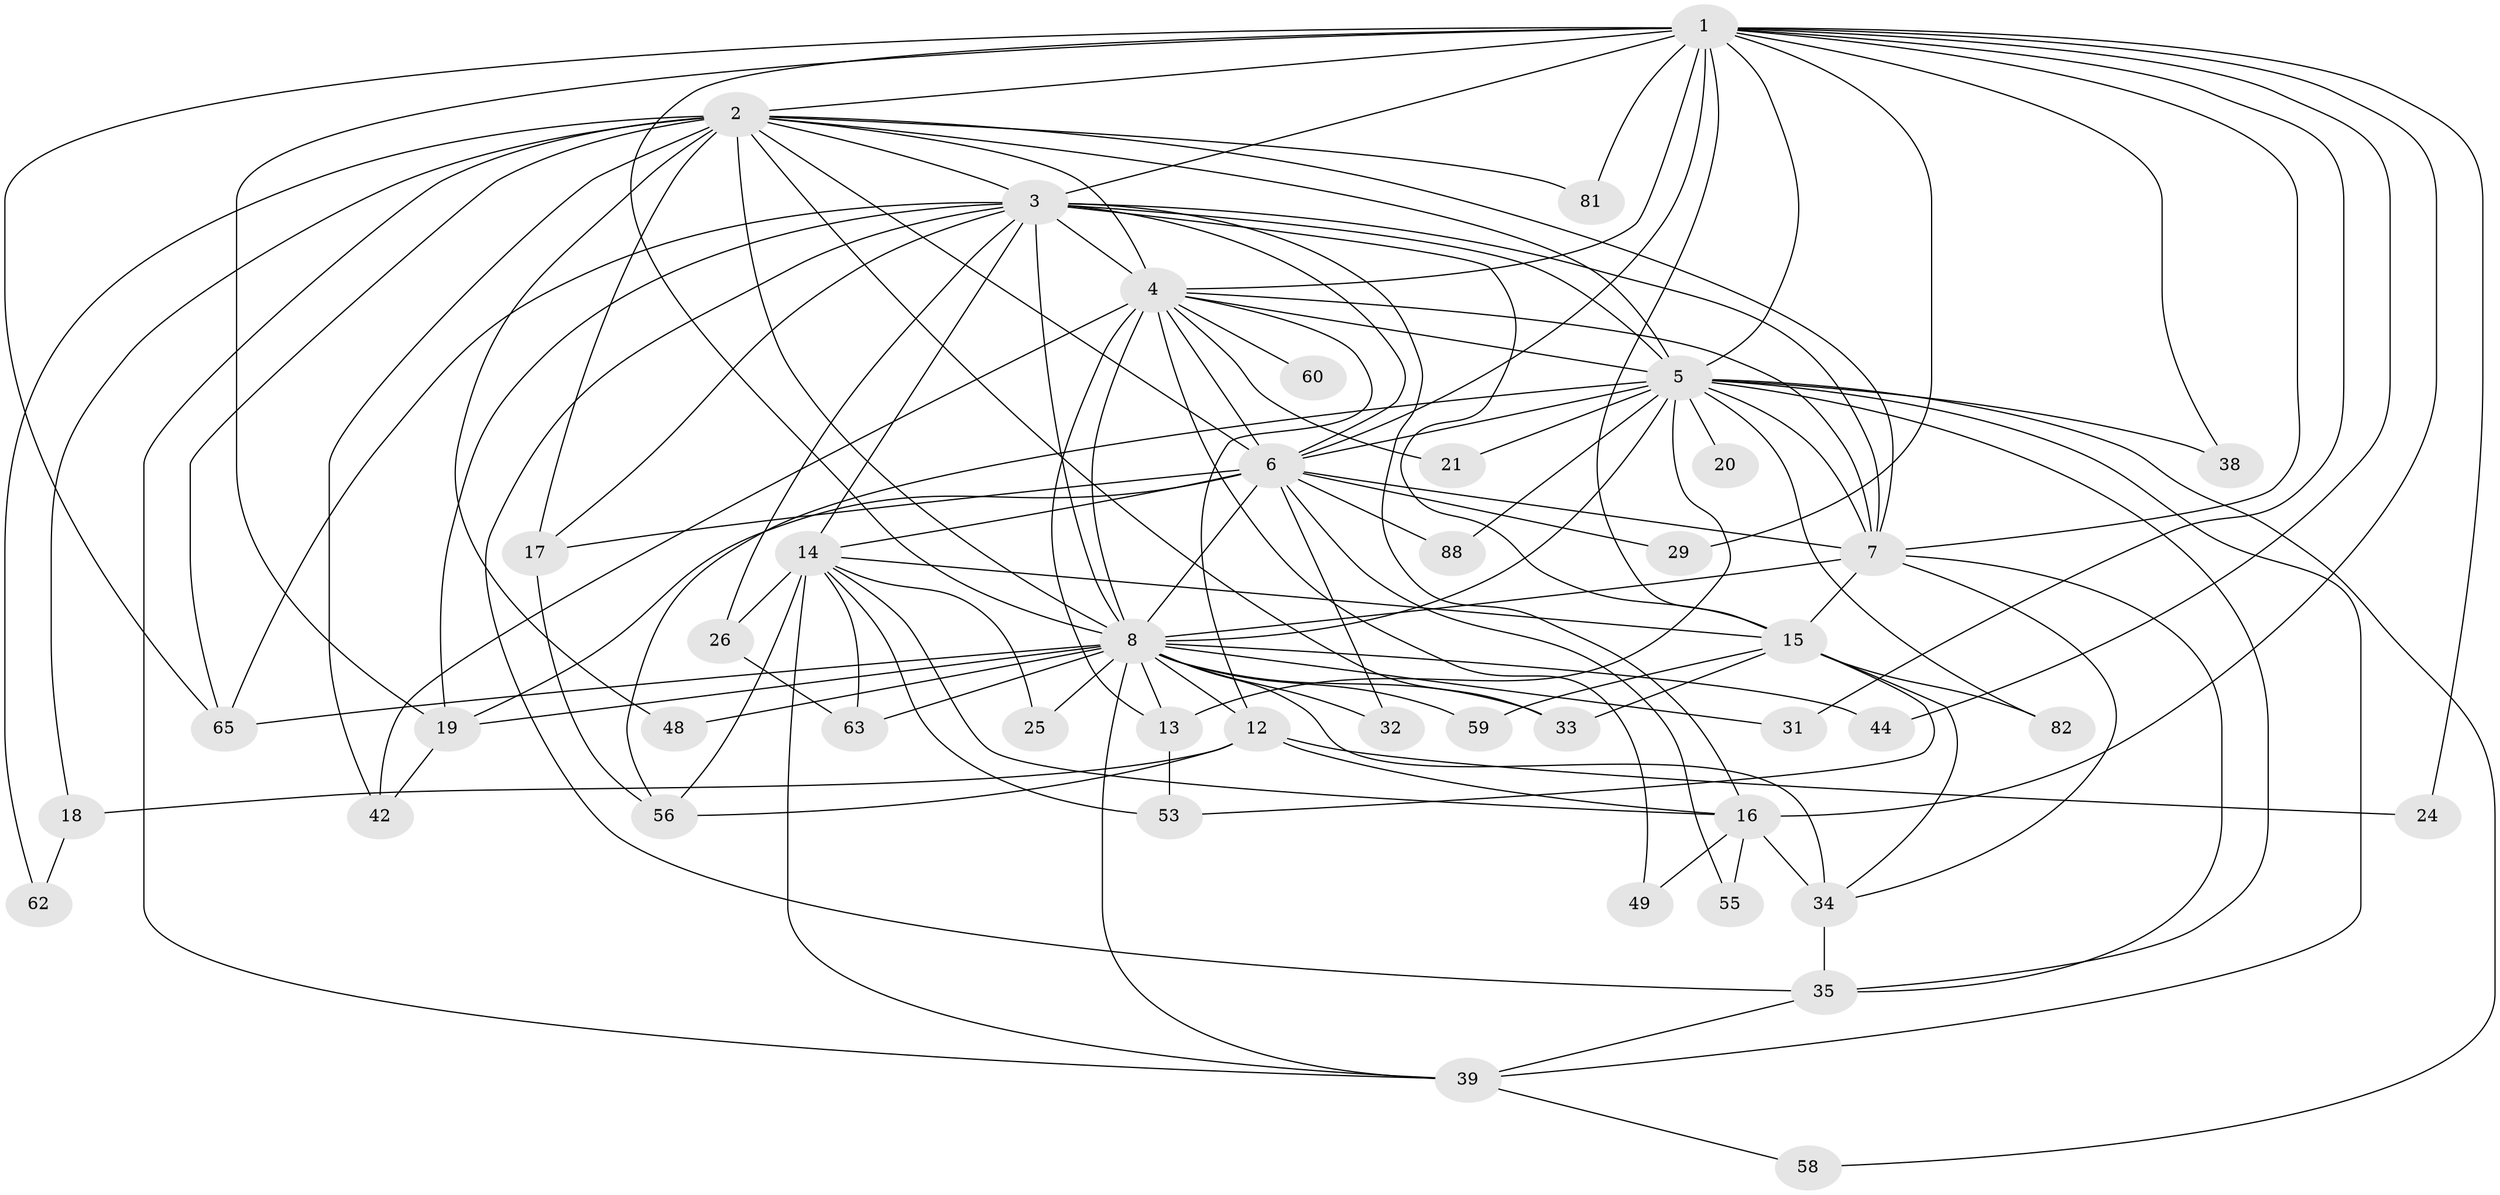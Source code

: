 // original degree distribution, {22: 0.01098901098901099, 20: 0.02197802197802198, 17: 0.03296703296703297, 15: 0.02197802197802198, 14: 0.01098901098901099, 24: 0.01098901098901099, 4: 0.10989010989010989, 6: 0.04395604395604396, 3: 0.15384615384615385, 9: 0.01098901098901099, 5: 0.03296703296703297, 2: 0.5274725274725275, 7: 0.01098901098901099}
// Generated by graph-tools (version 1.1) at 2025/17/03/04/25 18:17:29]
// undirected, 45 vertices, 123 edges
graph export_dot {
graph [start="1"]
  node [color=gray90,style=filled];
  1 [super="+51"];
  2;
  3 [super="+67+45"];
  4 [super="+89+83+86+72+37+61"];
  5 [super="+10"];
  6;
  7 [super="+54"];
  8 [super="+64+11+9"];
  12;
  13 [super="+22"];
  14 [super="+41"];
  15 [super="+47"];
  16 [super="+23"];
  17 [super="+30"];
  18;
  19 [super="+40+91"];
  20;
  21;
  24;
  25;
  26;
  29;
  31;
  32;
  33 [super="+57"];
  34 [super="+78+36"];
  35 [super="+74+52"];
  38;
  39 [super="+66"];
  42;
  44;
  48;
  49;
  53 [super="+77"];
  55;
  56 [super="+71+69"];
  58;
  59;
  60;
  62;
  63 [super="+73"];
  65 [super="+85+75"];
  81;
  82;
  88;
  1 -- 2;
  1 -- 3;
  1 -- 4 [weight=2];
  1 -- 5 [weight=2];
  1 -- 6;
  1 -- 7;
  1 -- 8 [weight=3];
  1 -- 15;
  1 -- 16 [weight=2];
  1 -- 24;
  1 -- 29;
  1 -- 31;
  1 -- 38;
  1 -- 44;
  1 -- 81;
  1 -- 65;
  1 -- 19 [weight=2];
  2 -- 3 [weight=2];
  2 -- 4;
  2 -- 5 [weight=2];
  2 -- 6;
  2 -- 7;
  2 -- 8 [weight=2];
  2 -- 17 [weight=2];
  2 -- 18;
  2 -- 33;
  2 -- 39;
  2 -- 42;
  2 -- 48;
  2 -- 62;
  2 -- 65;
  2 -- 81;
  3 -- 4;
  3 -- 5 [weight=2];
  3 -- 6;
  3 -- 7 [weight=2];
  3 -- 8 [weight=2];
  3 -- 14;
  3 -- 17;
  3 -- 26;
  3 -- 35;
  3 -- 65;
  3 -- 19;
  3 -- 16;
  3 -- 15;
  4 -- 5 [weight=3];
  4 -- 6;
  4 -- 7;
  4 -- 8 [weight=7];
  4 -- 12;
  4 -- 21;
  4 -- 60 [weight=2];
  4 -- 42;
  4 -- 49;
  4 -- 13;
  5 -- 6 [weight=2];
  5 -- 7 [weight=2];
  5 -- 8 [weight=5];
  5 -- 13 [weight=2];
  5 -- 20 [weight=2];
  5 -- 58;
  5 -- 88;
  5 -- 35;
  5 -- 39;
  5 -- 38;
  5 -- 82;
  5 -- 21;
  5 -- 56;
  6 -- 7;
  6 -- 8 [weight=2];
  6 -- 14;
  6 -- 29;
  6 -- 32;
  6 -- 55;
  6 -- 88;
  6 -- 19 [weight=2];
  6 -- 17;
  7 -- 8 [weight=3];
  7 -- 15;
  7 -- 34;
  7 -- 35;
  8 -- 12;
  8 -- 19 [weight=3];
  8 -- 39;
  8 -- 59;
  8 -- 32;
  8 -- 63;
  8 -- 65;
  8 -- 13;
  8 -- 25;
  8 -- 31;
  8 -- 33;
  8 -- 34;
  8 -- 44;
  8 -- 48;
  12 -- 16;
  12 -- 18;
  12 -- 24;
  12 -- 56;
  13 -- 53;
  14 -- 25;
  14 -- 26;
  14 -- 53 [weight=2];
  14 -- 39;
  14 -- 56;
  14 -- 63;
  14 -- 15;
  14 -- 16;
  15 -- 33;
  15 -- 53;
  15 -- 59;
  15 -- 82;
  15 -- 34;
  16 -- 49;
  16 -- 34;
  16 -- 55;
  17 -- 56;
  18 -- 62;
  19 -- 42;
  26 -- 63;
  34 -- 35;
  35 -- 39;
  39 -- 58;
}
